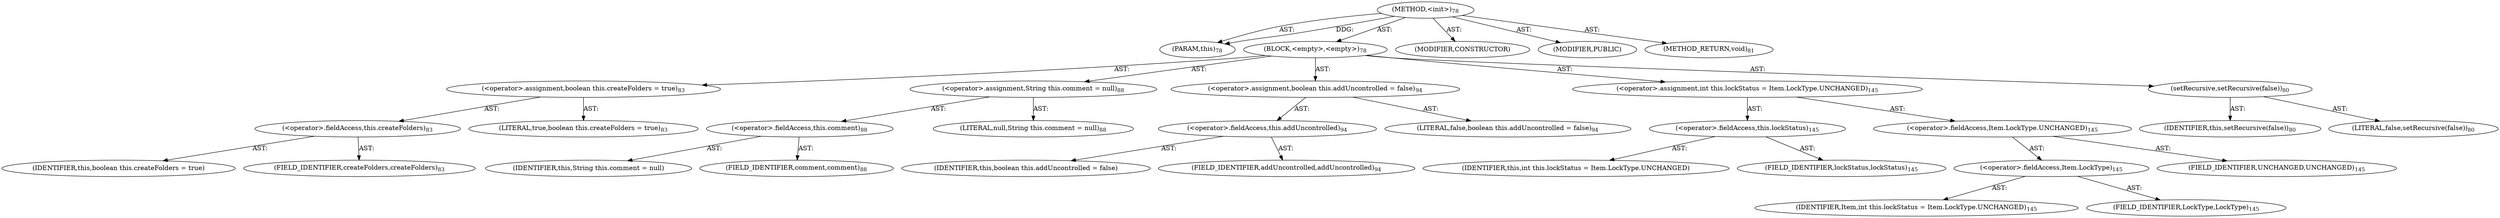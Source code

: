 digraph "&lt;init&gt;" {  
"111669149696" [label = <(METHOD,&lt;init&gt;)<SUB>78</SUB>> ]
"115964117006" [label = <(PARAM,this)<SUB>78</SUB>> ]
"25769803776" [label = <(BLOCK,&lt;empty&gt;,&lt;empty&gt;)<SUB>78</SUB>> ]
"30064771072" [label = <(&lt;operator&gt;.assignment,boolean this.createFolders = true)<SUB>83</SUB>> ]
"30064771073" [label = <(&lt;operator&gt;.fieldAccess,this.createFolders)<SUB>83</SUB>> ]
"68719476787" [label = <(IDENTIFIER,this,boolean this.createFolders = true)> ]
"55834574848" [label = <(FIELD_IDENTIFIER,createFolders,createFolders)<SUB>83</SUB>> ]
"90194313216" [label = <(LITERAL,true,boolean this.createFolders = true)<SUB>83</SUB>> ]
"30064771074" [label = <(&lt;operator&gt;.assignment,String this.comment = null)<SUB>88</SUB>> ]
"30064771075" [label = <(&lt;operator&gt;.fieldAccess,this.comment)<SUB>88</SUB>> ]
"68719476788" [label = <(IDENTIFIER,this,String this.comment = null)> ]
"55834574849" [label = <(FIELD_IDENTIFIER,comment,comment)<SUB>88</SUB>> ]
"90194313217" [label = <(LITERAL,null,String this.comment = null)<SUB>88</SUB>> ]
"30064771076" [label = <(&lt;operator&gt;.assignment,boolean this.addUncontrolled = false)<SUB>94</SUB>> ]
"30064771077" [label = <(&lt;operator&gt;.fieldAccess,this.addUncontrolled)<SUB>94</SUB>> ]
"68719476789" [label = <(IDENTIFIER,this,boolean this.addUncontrolled = false)> ]
"55834574850" [label = <(FIELD_IDENTIFIER,addUncontrolled,addUncontrolled)<SUB>94</SUB>> ]
"90194313218" [label = <(LITERAL,false,boolean this.addUncontrolled = false)<SUB>94</SUB>> ]
"30064771078" [label = <(&lt;operator&gt;.assignment,int this.lockStatus = Item.LockType.UNCHANGED)<SUB>145</SUB>> ]
"30064771079" [label = <(&lt;operator&gt;.fieldAccess,this.lockStatus)<SUB>145</SUB>> ]
"68719476790" [label = <(IDENTIFIER,this,int this.lockStatus = Item.LockType.UNCHANGED)> ]
"55834574851" [label = <(FIELD_IDENTIFIER,lockStatus,lockStatus)<SUB>145</SUB>> ]
"30064771080" [label = <(&lt;operator&gt;.fieldAccess,Item.LockType.UNCHANGED)<SUB>145</SUB>> ]
"30064771081" [label = <(&lt;operator&gt;.fieldAccess,Item.LockType)<SUB>145</SUB>> ]
"68719476791" [label = <(IDENTIFIER,Item,int this.lockStatus = Item.LockType.UNCHANGED)<SUB>145</SUB>> ]
"55834574852" [label = <(FIELD_IDENTIFIER,LockType,LockType)<SUB>145</SUB>> ]
"55834574853" [label = <(FIELD_IDENTIFIER,UNCHANGED,UNCHANGED)<SUB>145</SUB>> ]
"30064771082" [label = <(setRecursive,setRecursive(false))<SUB>80</SUB>> ]
"68719476786" [label = <(IDENTIFIER,this,setRecursive(false))<SUB>80</SUB>> ]
"90194313219" [label = <(LITERAL,false,setRecursive(false))<SUB>80</SUB>> ]
"133143986176" [label = <(MODIFIER,CONSTRUCTOR)> ]
"133143986177" [label = <(MODIFIER,PUBLIC)> ]
"128849018880" [label = <(METHOD_RETURN,void)<SUB>81</SUB>> ]
  "111669149696" -> "115964117006"  [ label = "AST: "] 
  "111669149696" -> "25769803776"  [ label = "AST: "] 
  "111669149696" -> "133143986176"  [ label = "AST: "] 
  "111669149696" -> "133143986177"  [ label = "AST: "] 
  "111669149696" -> "128849018880"  [ label = "AST: "] 
  "25769803776" -> "30064771072"  [ label = "AST: "] 
  "25769803776" -> "30064771074"  [ label = "AST: "] 
  "25769803776" -> "30064771076"  [ label = "AST: "] 
  "25769803776" -> "30064771078"  [ label = "AST: "] 
  "25769803776" -> "30064771082"  [ label = "AST: "] 
  "30064771072" -> "30064771073"  [ label = "AST: "] 
  "30064771072" -> "90194313216"  [ label = "AST: "] 
  "30064771073" -> "68719476787"  [ label = "AST: "] 
  "30064771073" -> "55834574848"  [ label = "AST: "] 
  "30064771074" -> "30064771075"  [ label = "AST: "] 
  "30064771074" -> "90194313217"  [ label = "AST: "] 
  "30064771075" -> "68719476788"  [ label = "AST: "] 
  "30064771075" -> "55834574849"  [ label = "AST: "] 
  "30064771076" -> "30064771077"  [ label = "AST: "] 
  "30064771076" -> "90194313218"  [ label = "AST: "] 
  "30064771077" -> "68719476789"  [ label = "AST: "] 
  "30064771077" -> "55834574850"  [ label = "AST: "] 
  "30064771078" -> "30064771079"  [ label = "AST: "] 
  "30064771078" -> "30064771080"  [ label = "AST: "] 
  "30064771079" -> "68719476790"  [ label = "AST: "] 
  "30064771079" -> "55834574851"  [ label = "AST: "] 
  "30064771080" -> "30064771081"  [ label = "AST: "] 
  "30064771080" -> "55834574853"  [ label = "AST: "] 
  "30064771081" -> "68719476791"  [ label = "AST: "] 
  "30064771081" -> "55834574852"  [ label = "AST: "] 
  "30064771082" -> "68719476786"  [ label = "AST: "] 
  "30064771082" -> "90194313219"  [ label = "AST: "] 
  "111669149696" -> "115964117006"  [ label = "DDG: "] 
}
